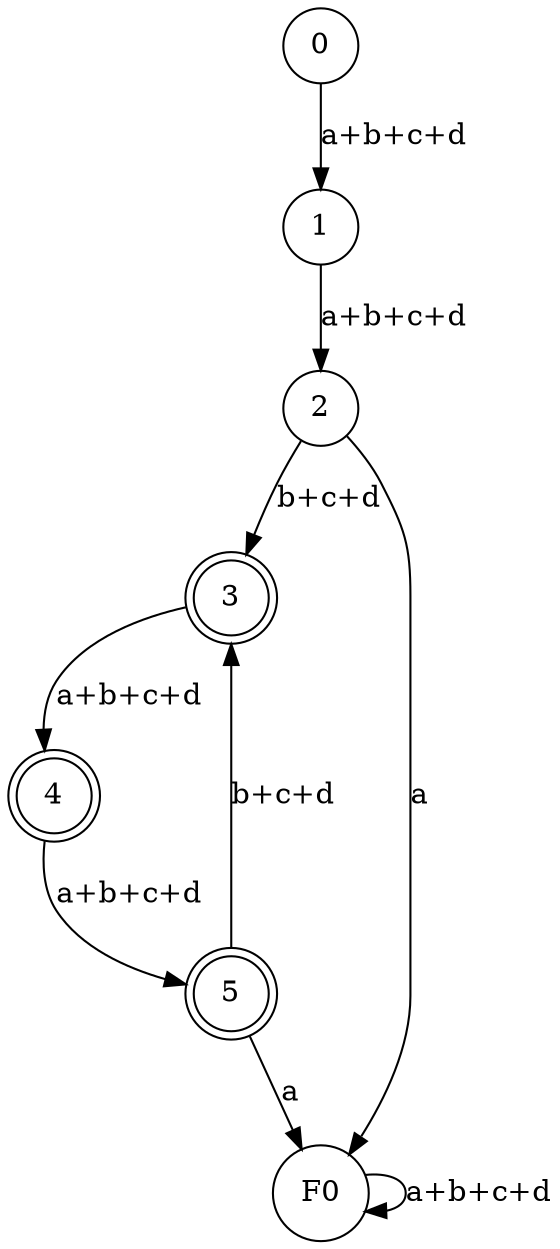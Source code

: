 digraph {
    0 -> 1 [label = "a+b+c+d"]
    1 -> 2 [label = "a+b+c+d"]
    2 -> 3 [label = "b+c+d"]
    2 -> F0 [label="a"]
    
    3 -> 4 [label="a+b+c+d"]
    4 -> 5 [label="a+b+c+d"]
    5 -> 3 [label="b+c+d"]
    5 -> F0 [label="a"]

    F0 -> F0 [label="a+b+c+d"]


    1[shape=circle]
    2[shape=circle]
    3[shape=doublecircle]
    4[shape=doublecircle]
    5[shape=doublecircle]

    //finite state
    0[shape=circle]
    F0[shape=circle]

}